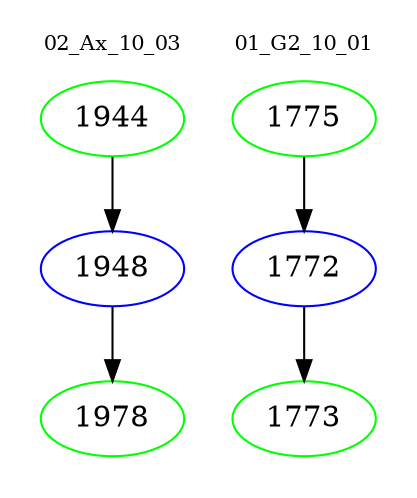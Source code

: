 digraph{
subgraph cluster_0 {
color = white
label = "02_Ax_10_03";
fontsize=10;
T0_1944 [label="1944", color="green"]
T0_1944 -> T0_1948 [color="black"]
T0_1948 [label="1948", color="blue"]
T0_1948 -> T0_1978 [color="black"]
T0_1978 [label="1978", color="green"]
}
subgraph cluster_1 {
color = white
label = "01_G2_10_01";
fontsize=10;
T1_1775 [label="1775", color="green"]
T1_1775 -> T1_1772 [color="black"]
T1_1772 [label="1772", color="blue"]
T1_1772 -> T1_1773 [color="black"]
T1_1773 [label="1773", color="green"]
}
}
